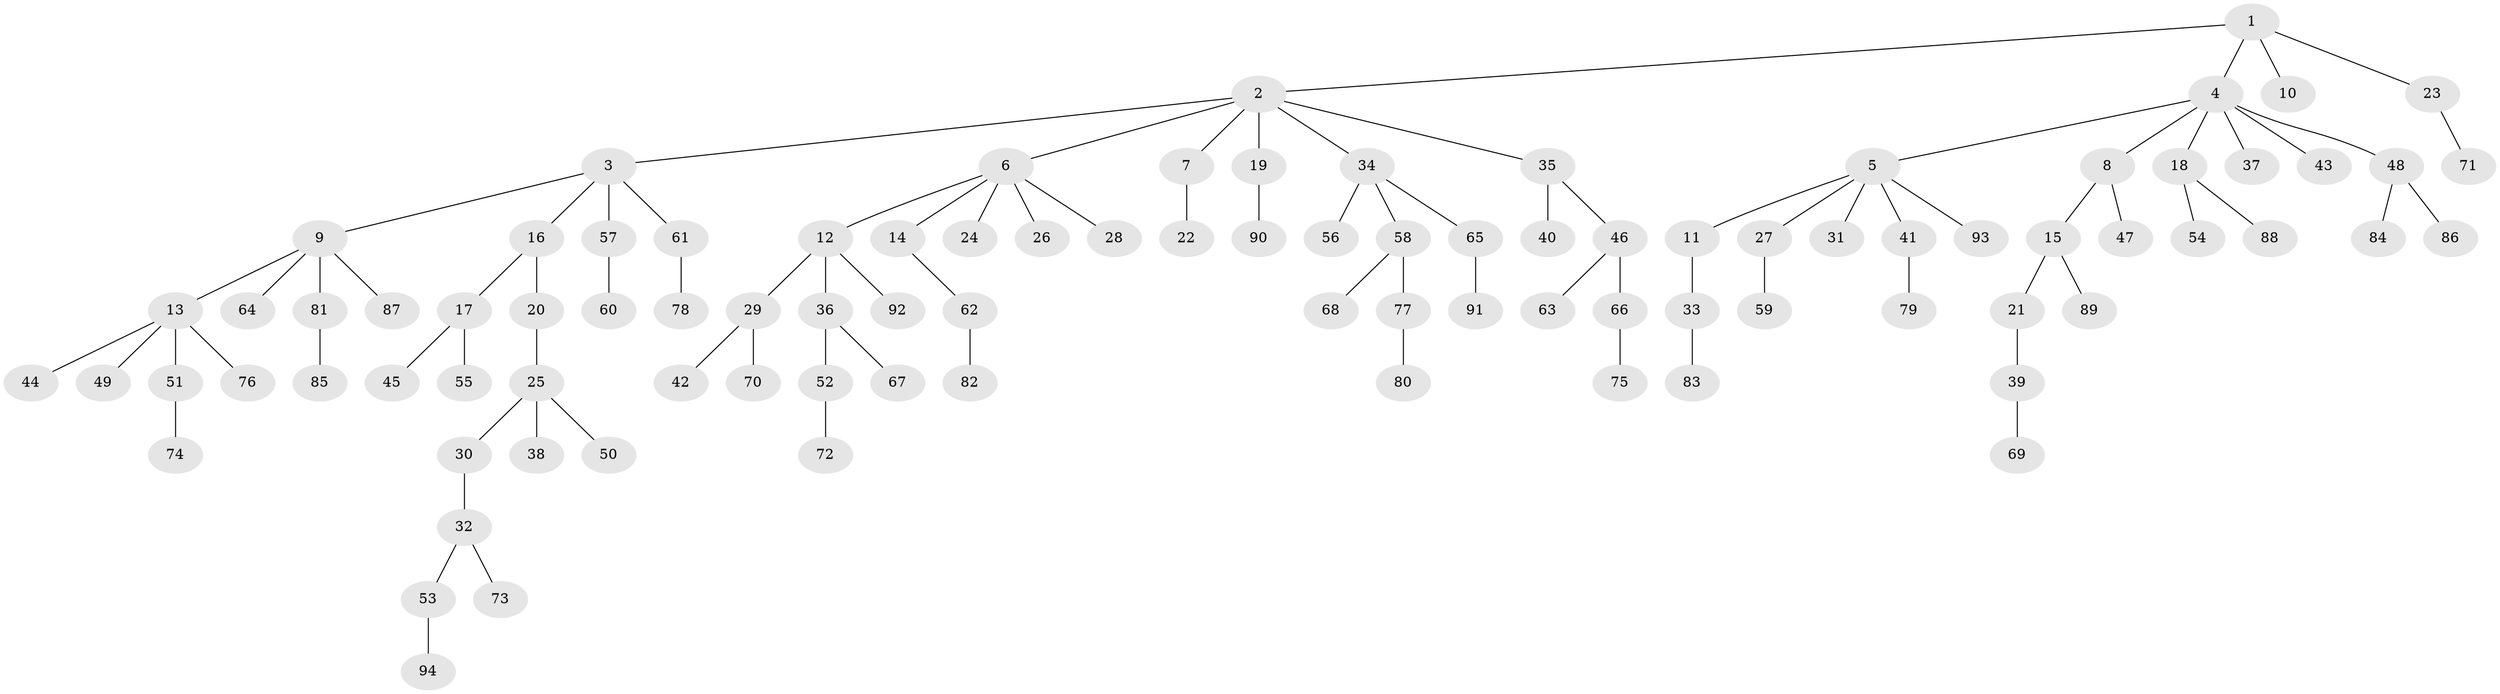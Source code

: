 // Generated by graph-tools (version 1.1) at 2025/15/03/09/25 04:15:22]
// undirected, 94 vertices, 93 edges
graph export_dot {
graph [start="1"]
  node [color=gray90,style=filled];
  1;
  2;
  3;
  4;
  5;
  6;
  7;
  8;
  9;
  10;
  11;
  12;
  13;
  14;
  15;
  16;
  17;
  18;
  19;
  20;
  21;
  22;
  23;
  24;
  25;
  26;
  27;
  28;
  29;
  30;
  31;
  32;
  33;
  34;
  35;
  36;
  37;
  38;
  39;
  40;
  41;
  42;
  43;
  44;
  45;
  46;
  47;
  48;
  49;
  50;
  51;
  52;
  53;
  54;
  55;
  56;
  57;
  58;
  59;
  60;
  61;
  62;
  63;
  64;
  65;
  66;
  67;
  68;
  69;
  70;
  71;
  72;
  73;
  74;
  75;
  76;
  77;
  78;
  79;
  80;
  81;
  82;
  83;
  84;
  85;
  86;
  87;
  88;
  89;
  90;
  91;
  92;
  93;
  94;
  1 -- 2;
  1 -- 4;
  1 -- 10;
  1 -- 23;
  2 -- 3;
  2 -- 6;
  2 -- 7;
  2 -- 19;
  2 -- 34;
  2 -- 35;
  3 -- 9;
  3 -- 16;
  3 -- 57;
  3 -- 61;
  4 -- 5;
  4 -- 8;
  4 -- 18;
  4 -- 37;
  4 -- 43;
  4 -- 48;
  5 -- 11;
  5 -- 27;
  5 -- 31;
  5 -- 41;
  5 -- 93;
  6 -- 12;
  6 -- 14;
  6 -- 24;
  6 -- 26;
  6 -- 28;
  7 -- 22;
  8 -- 15;
  8 -- 47;
  9 -- 13;
  9 -- 64;
  9 -- 81;
  9 -- 87;
  11 -- 33;
  12 -- 29;
  12 -- 36;
  12 -- 92;
  13 -- 44;
  13 -- 49;
  13 -- 51;
  13 -- 76;
  14 -- 62;
  15 -- 21;
  15 -- 89;
  16 -- 17;
  16 -- 20;
  17 -- 45;
  17 -- 55;
  18 -- 54;
  18 -- 88;
  19 -- 90;
  20 -- 25;
  21 -- 39;
  23 -- 71;
  25 -- 30;
  25 -- 38;
  25 -- 50;
  27 -- 59;
  29 -- 42;
  29 -- 70;
  30 -- 32;
  32 -- 53;
  32 -- 73;
  33 -- 83;
  34 -- 56;
  34 -- 58;
  34 -- 65;
  35 -- 40;
  35 -- 46;
  36 -- 52;
  36 -- 67;
  39 -- 69;
  41 -- 79;
  46 -- 63;
  46 -- 66;
  48 -- 84;
  48 -- 86;
  51 -- 74;
  52 -- 72;
  53 -- 94;
  57 -- 60;
  58 -- 68;
  58 -- 77;
  61 -- 78;
  62 -- 82;
  65 -- 91;
  66 -- 75;
  77 -- 80;
  81 -- 85;
}
